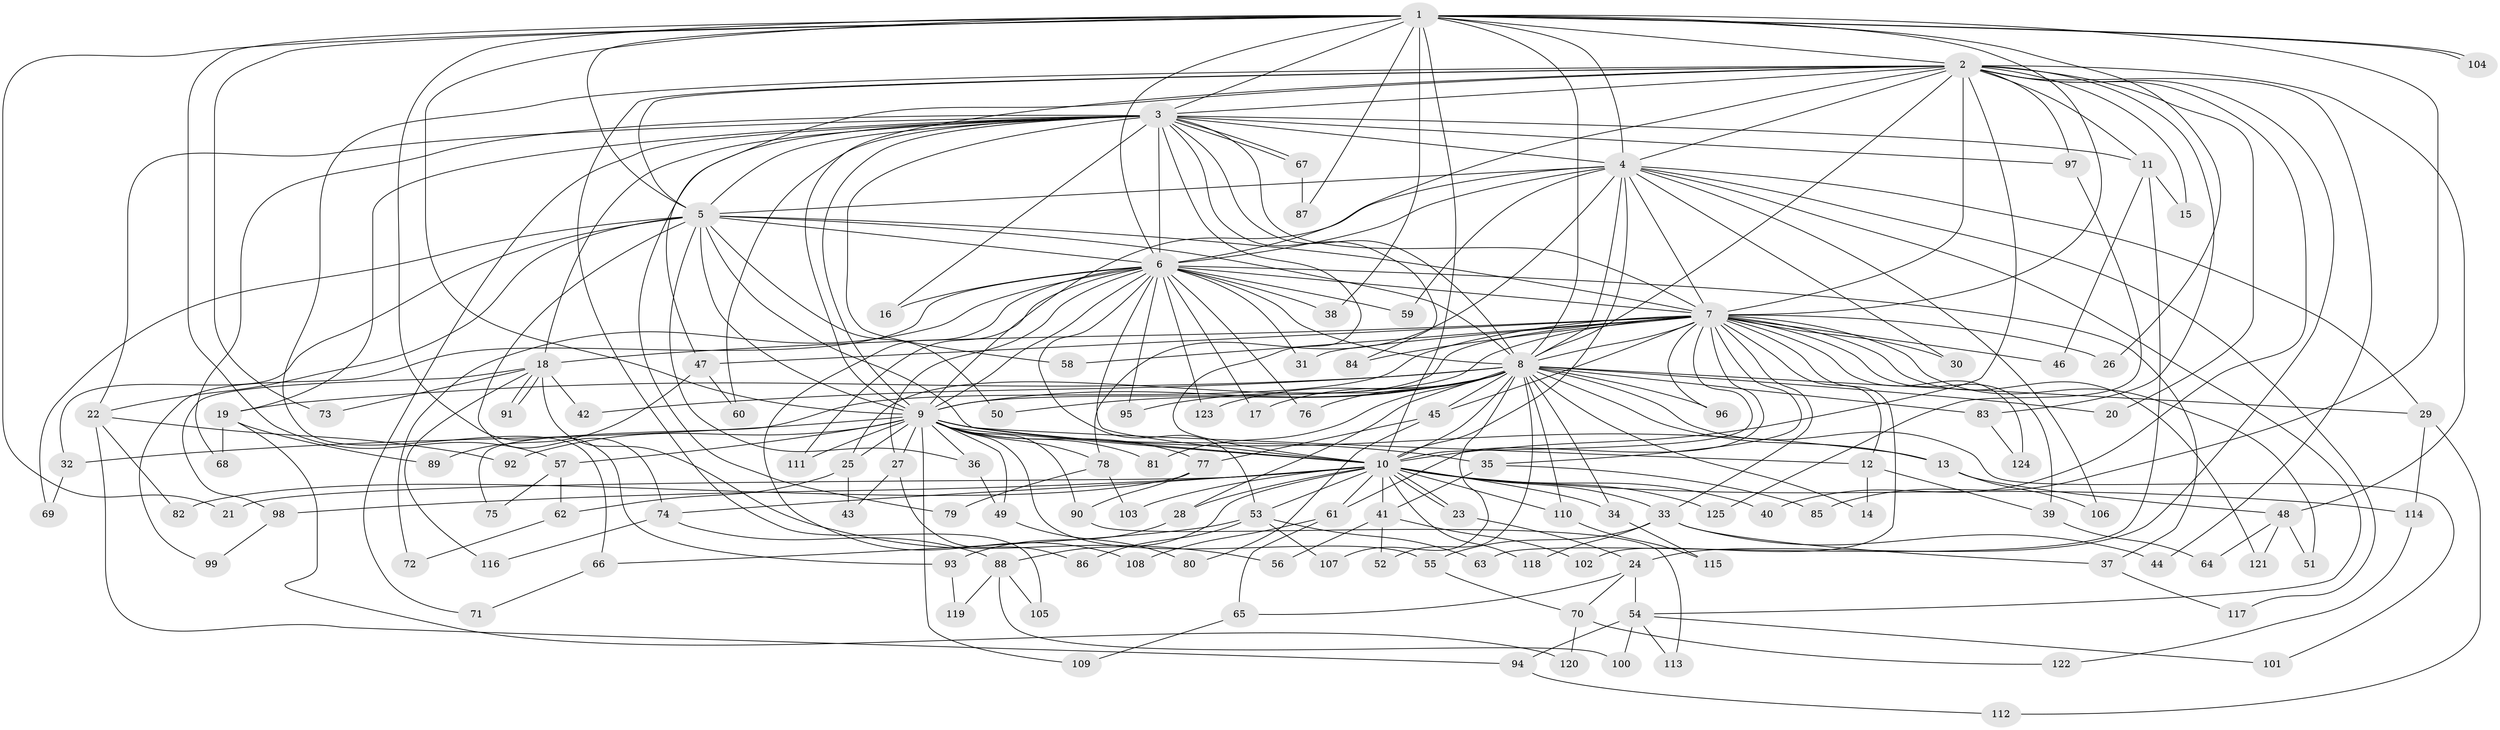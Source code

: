 // coarse degree distribution, {14: 0.011363636363636364, 18: 0.011363636363636364, 4: 0.18181818181818182, 5: 0.06818181818181818, 28: 0.011363636363636364, 2: 0.38636363636363635, 17: 0.011363636363636364, 3: 0.19318181818181818, 24: 0.022727272727272728, 13: 0.011363636363636364, 8: 0.011363636363636364, 22: 0.011363636363636364, 21: 0.011363636363636364, 1: 0.022727272727272728, 26: 0.011363636363636364, 6: 0.022727272727272728}
// Generated by graph-tools (version 1.1) at 2025/36/03/04/25 23:36:35]
// undirected, 125 vertices, 275 edges
graph export_dot {
  node [color=gray90,style=filled];
  1;
  2;
  3;
  4;
  5;
  6;
  7;
  8;
  9;
  10;
  11;
  12;
  13;
  14;
  15;
  16;
  17;
  18;
  19;
  20;
  21;
  22;
  23;
  24;
  25;
  26;
  27;
  28;
  29;
  30;
  31;
  32;
  33;
  34;
  35;
  36;
  37;
  38;
  39;
  40;
  41;
  42;
  43;
  44;
  45;
  46;
  47;
  48;
  49;
  50;
  51;
  52;
  53;
  54;
  55;
  56;
  57;
  58;
  59;
  60;
  61;
  62;
  63;
  64;
  65;
  66;
  67;
  68;
  69;
  70;
  71;
  72;
  73;
  74;
  75;
  76;
  77;
  78;
  79;
  80;
  81;
  82;
  83;
  84;
  85;
  86;
  87;
  88;
  89;
  90;
  91;
  92;
  93;
  94;
  95;
  96;
  97;
  98;
  99;
  100;
  101;
  102;
  103;
  104;
  105;
  106;
  107;
  108;
  109;
  110;
  111;
  112;
  113;
  114;
  115;
  116;
  117;
  118;
  119;
  120;
  121;
  122;
  123;
  124;
  125;
  1 -- 2;
  1 -- 3;
  1 -- 4;
  1 -- 5;
  1 -- 6;
  1 -- 7;
  1 -- 8;
  1 -- 9;
  1 -- 10;
  1 -- 21;
  1 -- 26;
  1 -- 38;
  1 -- 57;
  1 -- 73;
  1 -- 85;
  1 -- 87;
  1 -- 93;
  1 -- 104;
  1 -- 104;
  2 -- 3;
  2 -- 4;
  2 -- 5;
  2 -- 6;
  2 -- 7;
  2 -- 8;
  2 -- 9;
  2 -- 10;
  2 -- 11;
  2 -- 15;
  2 -- 20;
  2 -- 24;
  2 -- 40;
  2 -- 44;
  2 -- 47;
  2 -- 48;
  2 -- 66;
  2 -- 83;
  2 -- 97;
  2 -- 105;
  3 -- 4;
  3 -- 5;
  3 -- 6;
  3 -- 7;
  3 -- 8;
  3 -- 9;
  3 -- 10;
  3 -- 11;
  3 -- 16;
  3 -- 18;
  3 -- 19;
  3 -- 22;
  3 -- 58;
  3 -- 60;
  3 -- 67;
  3 -- 67;
  3 -- 68;
  3 -- 71;
  3 -- 79;
  3 -- 84;
  3 -- 97;
  4 -- 5;
  4 -- 6;
  4 -- 7;
  4 -- 8;
  4 -- 9;
  4 -- 10;
  4 -- 29;
  4 -- 30;
  4 -- 54;
  4 -- 59;
  4 -- 78;
  4 -- 106;
  4 -- 117;
  5 -- 6;
  5 -- 7;
  5 -- 8;
  5 -- 9;
  5 -- 10;
  5 -- 22;
  5 -- 32;
  5 -- 36;
  5 -- 50;
  5 -- 69;
  5 -- 74;
  6 -- 7;
  6 -- 8;
  6 -- 9;
  6 -- 10;
  6 -- 16;
  6 -- 17;
  6 -- 27;
  6 -- 31;
  6 -- 37;
  6 -- 38;
  6 -- 53;
  6 -- 59;
  6 -- 72;
  6 -- 76;
  6 -- 95;
  6 -- 99;
  6 -- 108;
  6 -- 111;
  6 -- 123;
  7 -- 8;
  7 -- 9;
  7 -- 10;
  7 -- 12;
  7 -- 18;
  7 -- 25;
  7 -- 26;
  7 -- 30;
  7 -- 31;
  7 -- 33;
  7 -- 35;
  7 -- 39;
  7 -- 45;
  7 -- 46;
  7 -- 47;
  7 -- 51;
  7 -- 58;
  7 -- 61;
  7 -- 75;
  7 -- 84;
  7 -- 96;
  7 -- 102;
  7 -- 121;
  7 -- 124;
  8 -- 9;
  8 -- 10;
  8 -- 13;
  8 -- 14;
  8 -- 17;
  8 -- 19;
  8 -- 20;
  8 -- 28;
  8 -- 29;
  8 -- 34;
  8 -- 42;
  8 -- 45;
  8 -- 50;
  8 -- 52;
  8 -- 76;
  8 -- 81;
  8 -- 83;
  8 -- 95;
  8 -- 96;
  8 -- 101;
  8 -- 107;
  8 -- 110;
  8 -- 123;
  9 -- 10;
  9 -- 12;
  9 -- 13;
  9 -- 25;
  9 -- 27;
  9 -- 32;
  9 -- 35;
  9 -- 36;
  9 -- 49;
  9 -- 55;
  9 -- 57;
  9 -- 77;
  9 -- 78;
  9 -- 81;
  9 -- 90;
  9 -- 92;
  9 -- 109;
  9 -- 111;
  10 -- 21;
  10 -- 23;
  10 -- 23;
  10 -- 28;
  10 -- 33;
  10 -- 34;
  10 -- 40;
  10 -- 41;
  10 -- 53;
  10 -- 61;
  10 -- 74;
  10 -- 88;
  10 -- 98;
  10 -- 103;
  10 -- 110;
  10 -- 114;
  10 -- 118;
  10 -- 125;
  11 -- 15;
  11 -- 46;
  11 -- 63;
  12 -- 14;
  12 -- 39;
  13 -- 48;
  13 -- 106;
  18 -- 42;
  18 -- 56;
  18 -- 73;
  18 -- 91;
  18 -- 91;
  18 -- 98;
  18 -- 116;
  19 -- 68;
  19 -- 89;
  19 -- 120;
  22 -- 82;
  22 -- 92;
  22 -- 94;
  23 -- 24;
  24 -- 54;
  24 -- 65;
  24 -- 70;
  25 -- 43;
  25 -- 62;
  27 -- 43;
  27 -- 86;
  28 -- 93;
  29 -- 112;
  29 -- 114;
  32 -- 69;
  33 -- 37;
  33 -- 44;
  33 -- 55;
  33 -- 118;
  34 -- 115;
  35 -- 41;
  35 -- 85;
  36 -- 49;
  37 -- 117;
  39 -- 64;
  41 -- 52;
  41 -- 56;
  41 -- 102;
  45 -- 77;
  45 -- 80;
  47 -- 60;
  47 -- 89;
  48 -- 51;
  48 -- 64;
  48 -- 121;
  49 -- 80;
  53 -- 63;
  53 -- 66;
  53 -- 86;
  53 -- 107;
  54 -- 94;
  54 -- 100;
  54 -- 101;
  54 -- 113;
  55 -- 70;
  57 -- 62;
  57 -- 75;
  61 -- 65;
  61 -- 108;
  62 -- 72;
  65 -- 109;
  66 -- 71;
  67 -- 87;
  70 -- 120;
  70 -- 122;
  74 -- 88;
  74 -- 116;
  77 -- 82;
  77 -- 90;
  78 -- 79;
  78 -- 103;
  83 -- 124;
  88 -- 100;
  88 -- 105;
  88 -- 119;
  90 -- 113;
  93 -- 119;
  94 -- 112;
  97 -- 125;
  98 -- 99;
  110 -- 115;
  114 -- 122;
}
